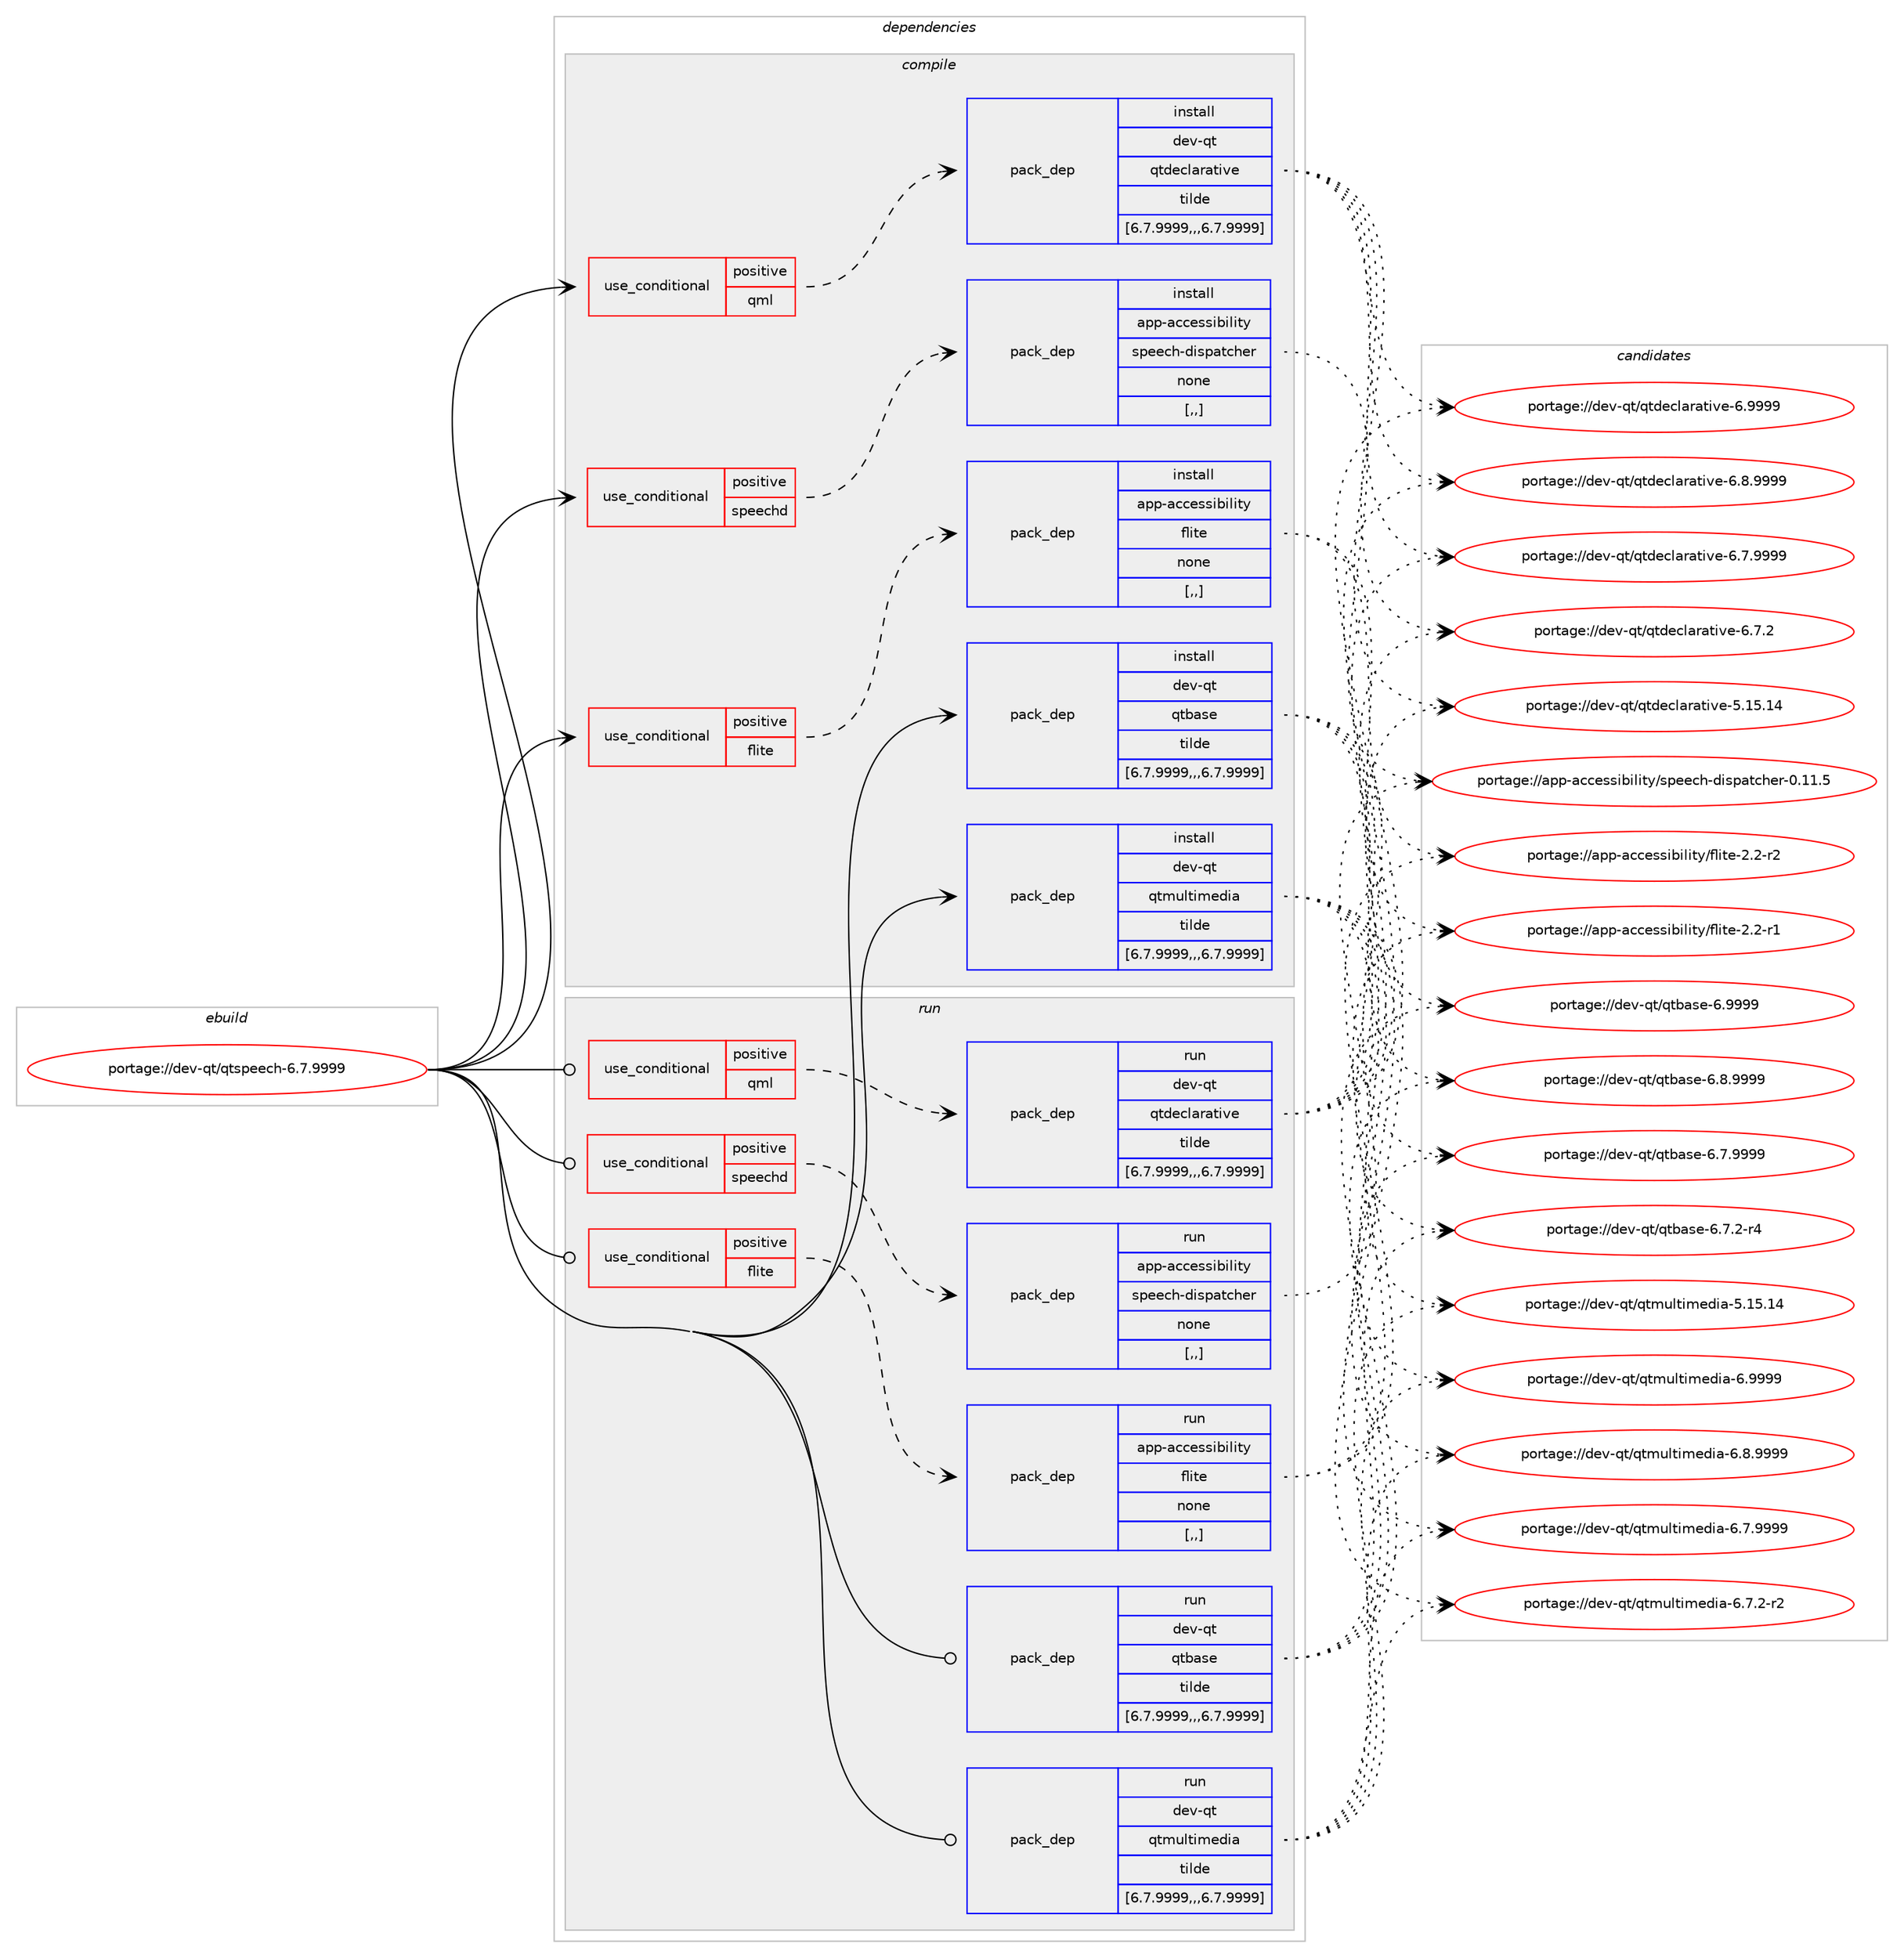 digraph prolog {

# *************
# Graph options
# *************

newrank=true;
concentrate=true;
compound=true;
graph [rankdir=LR,fontname=Helvetica,fontsize=10,ranksep=1.5];#, ranksep=2.5, nodesep=0.2];
edge  [arrowhead=vee];
node  [fontname=Helvetica,fontsize=10];

# **********
# The ebuild
# **********

subgraph cluster_leftcol {
color=gray;
label=<<i>ebuild</i>>;
id [label="portage://dev-qt/qtspeech-6.7.9999", color=red, width=4, href="../dev-qt/qtspeech-6.7.9999.svg"];
}

# ****************
# The dependencies
# ****************

subgraph cluster_midcol {
color=gray;
label=<<i>dependencies</i>>;
subgraph cluster_compile {
fillcolor="#eeeeee";
style=filled;
label=<<i>compile</i>>;
subgraph cond173080 {
dependency666227 [label=<<TABLE BORDER="0" CELLBORDER="1" CELLSPACING="0" CELLPADDING="4"><TR><TD ROWSPAN="3" CELLPADDING="10">use_conditional</TD></TR><TR><TD>positive</TD></TR><TR><TD>flite</TD></TR></TABLE>>, shape=none, color=red];
subgraph pack488280 {
dependency666228 [label=<<TABLE BORDER="0" CELLBORDER="1" CELLSPACING="0" CELLPADDING="4" WIDTH="220"><TR><TD ROWSPAN="6" CELLPADDING="30">pack_dep</TD></TR><TR><TD WIDTH="110">install</TD></TR><TR><TD>app-accessibility</TD></TR><TR><TD>flite</TD></TR><TR><TD>none</TD></TR><TR><TD>[,,]</TD></TR></TABLE>>, shape=none, color=blue];
}
dependency666227:e -> dependency666228:w [weight=20,style="dashed",arrowhead="vee"];
}
id:e -> dependency666227:w [weight=20,style="solid",arrowhead="vee"];
subgraph cond173081 {
dependency666229 [label=<<TABLE BORDER="0" CELLBORDER="1" CELLSPACING="0" CELLPADDING="4"><TR><TD ROWSPAN="3" CELLPADDING="10">use_conditional</TD></TR><TR><TD>positive</TD></TR><TR><TD>qml</TD></TR></TABLE>>, shape=none, color=red];
subgraph pack488281 {
dependency666230 [label=<<TABLE BORDER="0" CELLBORDER="1" CELLSPACING="0" CELLPADDING="4" WIDTH="220"><TR><TD ROWSPAN="6" CELLPADDING="30">pack_dep</TD></TR><TR><TD WIDTH="110">install</TD></TR><TR><TD>dev-qt</TD></TR><TR><TD>qtdeclarative</TD></TR><TR><TD>tilde</TD></TR><TR><TD>[6.7.9999,,,6.7.9999]</TD></TR></TABLE>>, shape=none, color=blue];
}
dependency666229:e -> dependency666230:w [weight=20,style="dashed",arrowhead="vee"];
}
id:e -> dependency666229:w [weight=20,style="solid",arrowhead="vee"];
subgraph cond173082 {
dependency666231 [label=<<TABLE BORDER="0" CELLBORDER="1" CELLSPACING="0" CELLPADDING="4"><TR><TD ROWSPAN="3" CELLPADDING="10">use_conditional</TD></TR><TR><TD>positive</TD></TR><TR><TD>speechd</TD></TR></TABLE>>, shape=none, color=red];
subgraph pack488282 {
dependency666232 [label=<<TABLE BORDER="0" CELLBORDER="1" CELLSPACING="0" CELLPADDING="4" WIDTH="220"><TR><TD ROWSPAN="6" CELLPADDING="30">pack_dep</TD></TR><TR><TD WIDTH="110">install</TD></TR><TR><TD>app-accessibility</TD></TR><TR><TD>speech-dispatcher</TD></TR><TR><TD>none</TD></TR><TR><TD>[,,]</TD></TR></TABLE>>, shape=none, color=blue];
}
dependency666231:e -> dependency666232:w [weight=20,style="dashed",arrowhead="vee"];
}
id:e -> dependency666231:w [weight=20,style="solid",arrowhead="vee"];
subgraph pack488283 {
dependency666233 [label=<<TABLE BORDER="0" CELLBORDER="1" CELLSPACING="0" CELLPADDING="4" WIDTH="220"><TR><TD ROWSPAN="6" CELLPADDING="30">pack_dep</TD></TR><TR><TD WIDTH="110">install</TD></TR><TR><TD>dev-qt</TD></TR><TR><TD>qtbase</TD></TR><TR><TD>tilde</TD></TR><TR><TD>[6.7.9999,,,6.7.9999]</TD></TR></TABLE>>, shape=none, color=blue];
}
id:e -> dependency666233:w [weight=20,style="solid",arrowhead="vee"];
subgraph pack488284 {
dependency666234 [label=<<TABLE BORDER="0" CELLBORDER="1" CELLSPACING="0" CELLPADDING="4" WIDTH="220"><TR><TD ROWSPAN="6" CELLPADDING="30">pack_dep</TD></TR><TR><TD WIDTH="110">install</TD></TR><TR><TD>dev-qt</TD></TR><TR><TD>qtmultimedia</TD></TR><TR><TD>tilde</TD></TR><TR><TD>[6.7.9999,,,6.7.9999]</TD></TR></TABLE>>, shape=none, color=blue];
}
id:e -> dependency666234:w [weight=20,style="solid",arrowhead="vee"];
}
subgraph cluster_compileandrun {
fillcolor="#eeeeee";
style=filled;
label=<<i>compile and run</i>>;
}
subgraph cluster_run {
fillcolor="#eeeeee";
style=filled;
label=<<i>run</i>>;
subgraph cond173083 {
dependency666235 [label=<<TABLE BORDER="0" CELLBORDER="1" CELLSPACING="0" CELLPADDING="4"><TR><TD ROWSPAN="3" CELLPADDING="10">use_conditional</TD></TR><TR><TD>positive</TD></TR><TR><TD>flite</TD></TR></TABLE>>, shape=none, color=red];
subgraph pack488285 {
dependency666236 [label=<<TABLE BORDER="0" CELLBORDER="1" CELLSPACING="0" CELLPADDING="4" WIDTH="220"><TR><TD ROWSPAN="6" CELLPADDING="30">pack_dep</TD></TR><TR><TD WIDTH="110">run</TD></TR><TR><TD>app-accessibility</TD></TR><TR><TD>flite</TD></TR><TR><TD>none</TD></TR><TR><TD>[,,]</TD></TR></TABLE>>, shape=none, color=blue];
}
dependency666235:e -> dependency666236:w [weight=20,style="dashed",arrowhead="vee"];
}
id:e -> dependency666235:w [weight=20,style="solid",arrowhead="odot"];
subgraph cond173084 {
dependency666237 [label=<<TABLE BORDER="0" CELLBORDER="1" CELLSPACING="0" CELLPADDING="4"><TR><TD ROWSPAN="3" CELLPADDING="10">use_conditional</TD></TR><TR><TD>positive</TD></TR><TR><TD>qml</TD></TR></TABLE>>, shape=none, color=red];
subgraph pack488286 {
dependency666238 [label=<<TABLE BORDER="0" CELLBORDER="1" CELLSPACING="0" CELLPADDING="4" WIDTH="220"><TR><TD ROWSPAN="6" CELLPADDING="30">pack_dep</TD></TR><TR><TD WIDTH="110">run</TD></TR><TR><TD>dev-qt</TD></TR><TR><TD>qtdeclarative</TD></TR><TR><TD>tilde</TD></TR><TR><TD>[6.7.9999,,,6.7.9999]</TD></TR></TABLE>>, shape=none, color=blue];
}
dependency666237:e -> dependency666238:w [weight=20,style="dashed",arrowhead="vee"];
}
id:e -> dependency666237:w [weight=20,style="solid",arrowhead="odot"];
subgraph cond173085 {
dependency666239 [label=<<TABLE BORDER="0" CELLBORDER="1" CELLSPACING="0" CELLPADDING="4"><TR><TD ROWSPAN="3" CELLPADDING="10">use_conditional</TD></TR><TR><TD>positive</TD></TR><TR><TD>speechd</TD></TR></TABLE>>, shape=none, color=red];
subgraph pack488287 {
dependency666240 [label=<<TABLE BORDER="0" CELLBORDER="1" CELLSPACING="0" CELLPADDING="4" WIDTH="220"><TR><TD ROWSPAN="6" CELLPADDING="30">pack_dep</TD></TR><TR><TD WIDTH="110">run</TD></TR><TR><TD>app-accessibility</TD></TR><TR><TD>speech-dispatcher</TD></TR><TR><TD>none</TD></TR><TR><TD>[,,]</TD></TR></TABLE>>, shape=none, color=blue];
}
dependency666239:e -> dependency666240:w [weight=20,style="dashed",arrowhead="vee"];
}
id:e -> dependency666239:w [weight=20,style="solid",arrowhead="odot"];
subgraph pack488288 {
dependency666241 [label=<<TABLE BORDER="0" CELLBORDER="1" CELLSPACING="0" CELLPADDING="4" WIDTH="220"><TR><TD ROWSPAN="6" CELLPADDING="30">pack_dep</TD></TR><TR><TD WIDTH="110">run</TD></TR><TR><TD>dev-qt</TD></TR><TR><TD>qtbase</TD></TR><TR><TD>tilde</TD></TR><TR><TD>[6.7.9999,,,6.7.9999]</TD></TR></TABLE>>, shape=none, color=blue];
}
id:e -> dependency666241:w [weight=20,style="solid",arrowhead="odot"];
subgraph pack488289 {
dependency666242 [label=<<TABLE BORDER="0" CELLBORDER="1" CELLSPACING="0" CELLPADDING="4" WIDTH="220"><TR><TD ROWSPAN="6" CELLPADDING="30">pack_dep</TD></TR><TR><TD WIDTH="110">run</TD></TR><TR><TD>dev-qt</TD></TR><TR><TD>qtmultimedia</TD></TR><TR><TD>tilde</TD></TR><TR><TD>[6.7.9999,,,6.7.9999]</TD></TR></TABLE>>, shape=none, color=blue];
}
id:e -> dependency666242:w [weight=20,style="solid",arrowhead="odot"];
}
}

# **************
# The candidates
# **************

subgraph cluster_choices {
rank=same;
color=gray;
label=<<i>candidates</i>>;

subgraph choice488280 {
color=black;
nodesep=1;
choice97112112459799991011151151059810510810511612147102108105116101455046504511450 [label="portage://app-accessibility/flite-2.2-r2", color=red, width=4,href="../app-accessibility/flite-2.2-r2.svg"];
choice97112112459799991011151151059810510810511612147102108105116101455046504511449 [label="portage://app-accessibility/flite-2.2-r1", color=red, width=4,href="../app-accessibility/flite-2.2-r1.svg"];
dependency666228:e -> choice97112112459799991011151151059810510810511612147102108105116101455046504511450:w [style=dotted,weight="100"];
dependency666228:e -> choice97112112459799991011151151059810510810511612147102108105116101455046504511449:w [style=dotted,weight="100"];
}
subgraph choice488281 {
color=black;
nodesep=1;
choice100101118451131164711311610010199108971149711610511810145544657575757 [label="portage://dev-qt/qtdeclarative-6.9999", color=red, width=4,href="../dev-qt/qtdeclarative-6.9999.svg"];
choice1001011184511311647113116100101991089711497116105118101455446564657575757 [label="portage://dev-qt/qtdeclarative-6.8.9999", color=red, width=4,href="../dev-qt/qtdeclarative-6.8.9999.svg"];
choice1001011184511311647113116100101991089711497116105118101455446554657575757 [label="portage://dev-qt/qtdeclarative-6.7.9999", color=red, width=4,href="../dev-qt/qtdeclarative-6.7.9999.svg"];
choice1001011184511311647113116100101991089711497116105118101455446554650 [label="portage://dev-qt/qtdeclarative-6.7.2", color=red, width=4,href="../dev-qt/qtdeclarative-6.7.2.svg"];
choice10010111845113116471131161001019910897114971161051181014553464953464952 [label="portage://dev-qt/qtdeclarative-5.15.14", color=red, width=4,href="../dev-qt/qtdeclarative-5.15.14.svg"];
dependency666230:e -> choice100101118451131164711311610010199108971149711610511810145544657575757:w [style=dotted,weight="100"];
dependency666230:e -> choice1001011184511311647113116100101991089711497116105118101455446564657575757:w [style=dotted,weight="100"];
dependency666230:e -> choice1001011184511311647113116100101991089711497116105118101455446554657575757:w [style=dotted,weight="100"];
dependency666230:e -> choice1001011184511311647113116100101991089711497116105118101455446554650:w [style=dotted,weight="100"];
dependency666230:e -> choice10010111845113116471131161001019910897114971161051181014553464953464952:w [style=dotted,weight="100"];
}
subgraph choice488282 {
color=black;
nodesep=1;
choice971121124597999910111511510598105108105116121471151121011019910445100105115112971169910410111445484649494653 [label="portage://app-accessibility/speech-dispatcher-0.11.5", color=red, width=4,href="../app-accessibility/speech-dispatcher-0.11.5.svg"];
dependency666232:e -> choice971121124597999910111511510598105108105116121471151121011019910445100105115112971169910410111445484649494653:w [style=dotted,weight="100"];
}
subgraph choice488283 {
color=black;
nodesep=1;
choice1001011184511311647113116989711510145544657575757 [label="portage://dev-qt/qtbase-6.9999", color=red, width=4,href="../dev-qt/qtbase-6.9999.svg"];
choice10010111845113116471131169897115101455446564657575757 [label="portage://dev-qt/qtbase-6.8.9999", color=red, width=4,href="../dev-qt/qtbase-6.8.9999.svg"];
choice10010111845113116471131169897115101455446554657575757 [label="portage://dev-qt/qtbase-6.7.9999", color=red, width=4,href="../dev-qt/qtbase-6.7.9999.svg"];
choice100101118451131164711311698971151014554465546504511452 [label="portage://dev-qt/qtbase-6.7.2-r4", color=red, width=4,href="../dev-qt/qtbase-6.7.2-r4.svg"];
dependency666233:e -> choice1001011184511311647113116989711510145544657575757:w [style=dotted,weight="100"];
dependency666233:e -> choice10010111845113116471131169897115101455446564657575757:w [style=dotted,weight="100"];
dependency666233:e -> choice10010111845113116471131169897115101455446554657575757:w [style=dotted,weight="100"];
dependency666233:e -> choice100101118451131164711311698971151014554465546504511452:w [style=dotted,weight="100"];
}
subgraph choice488284 {
color=black;
nodesep=1;
choice10010111845113116471131161091171081161051091011001059745544657575757 [label="portage://dev-qt/qtmultimedia-6.9999", color=red, width=4,href="../dev-qt/qtmultimedia-6.9999.svg"];
choice100101118451131164711311610911710811610510910110010597455446564657575757 [label="portage://dev-qt/qtmultimedia-6.8.9999", color=red, width=4,href="../dev-qt/qtmultimedia-6.8.9999.svg"];
choice100101118451131164711311610911710811610510910110010597455446554657575757 [label="portage://dev-qt/qtmultimedia-6.7.9999", color=red, width=4,href="../dev-qt/qtmultimedia-6.7.9999.svg"];
choice1001011184511311647113116109117108116105109101100105974554465546504511450 [label="portage://dev-qt/qtmultimedia-6.7.2-r2", color=red, width=4,href="../dev-qt/qtmultimedia-6.7.2-r2.svg"];
choice1001011184511311647113116109117108116105109101100105974553464953464952 [label="portage://dev-qt/qtmultimedia-5.15.14", color=red, width=4,href="../dev-qt/qtmultimedia-5.15.14.svg"];
dependency666234:e -> choice10010111845113116471131161091171081161051091011001059745544657575757:w [style=dotted,weight="100"];
dependency666234:e -> choice100101118451131164711311610911710811610510910110010597455446564657575757:w [style=dotted,weight="100"];
dependency666234:e -> choice100101118451131164711311610911710811610510910110010597455446554657575757:w [style=dotted,weight="100"];
dependency666234:e -> choice1001011184511311647113116109117108116105109101100105974554465546504511450:w [style=dotted,weight="100"];
dependency666234:e -> choice1001011184511311647113116109117108116105109101100105974553464953464952:w [style=dotted,weight="100"];
}
subgraph choice488285 {
color=black;
nodesep=1;
choice97112112459799991011151151059810510810511612147102108105116101455046504511450 [label="portage://app-accessibility/flite-2.2-r2", color=red, width=4,href="../app-accessibility/flite-2.2-r2.svg"];
choice97112112459799991011151151059810510810511612147102108105116101455046504511449 [label="portage://app-accessibility/flite-2.2-r1", color=red, width=4,href="../app-accessibility/flite-2.2-r1.svg"];
dependency666236:e -> choice97112112459799991011151151059810510810511612147102108105116101455046504511450:w [style=dotted,weight="100"];
dependency666236:e -> choice97112112459799991011151151059810510810511612147102108105116101455046504511449:w [style=dotted,weight="100"];
}
subgraph choice488286 {
color=black;
nodesep=1;
choice100101118451131164711311610010199108971149711610511810145544657575757 [label="portage://dev-qt/qtdeclarative-6.9999", color=red, width=4,href="../dev-qt/qtdeclarative-6.9999.svg"];
choice1001011184511311647113116100101991089711497116105118101455446564657575757 [label="portage://dev-qt/qtdeclarative-6.8.9999", color=red, width=4,href="../dev-qt/qtdeclarative-6.8.9999.svg"];
choice1001011184511311647113116100101991089711497116105118101455446554657575757 [label="portage://dev-qt/qtdeclarative-6.7.9999", color=red, width=4,href="../dev-qt/qtdeclarative-6.7.9999.svg"];
choice1001011184511311647113116100101991089711497116105118101455446554650 [label="portage://dev-qt/qtdeclarative-6.7.2", color=red, width=4,href="../dev-qt/qtdeclarative-6.7.2.svg"];
choice10010111845113116471131161001019910897114971161051181014553464953464952 [label="portage://dev-qt/qtdeclarative-5.15.14", color=red, width=4,href="../dev-qt/qtdeclarative-5.15.14.svg"];
dependency666238:e -> choice100101118451131164711311610010199108971149711610511810145544657575757:w [style=dotted,weight="100"];
dependency666238:e -> choice1001011184511311647113116100101991089711497116105118101455446564657575757:w [style=dotted,weight="100"];
dependency666238:e -> choice1001011184511311647113116100101991089711497116105118101455446554657575757:w [style=dotted,weight="100"];
dependency666238:e -> choice1001011184511311647113116100101991089711497116105118101455446554650:w [style=dotted,weight="100"];
dependency666238:e -> choice10010111845113116471131161001019910897114971161051181014553464953464952:w [style=dotted,weight="100"];
}
subgraph choice488287 {
color=black;
nodesep=1;
choice971121124597999910111511510598105108105116121471151121011019910445100105115112971169910410111445484649494653 [label="portage://app-accessibility/speech-dispatcher-0.11.5", color=red, width=4,href="../app-accessibility/speech-dispatcher-0.11.5.svg"];
dependency666240:e -> choice971121124597999910111511510598105108105116121471151121011019910445100105115112971169910410111445484649494653:w [style=dotted,weight="100"];
}
subgraph choice488288 {
color=black;
nodesep=1;
choice1001011184511311647113116989711510145544657575757 [label="portage://dev-qt/qtbase-6.9999", color=red, width=4,href="../dev-qt/qtbase-6.9999.svg"];
choice10010111845113116471131169897115101455446564657575757 [label="portage://dev-qt/qtbase-6.8.9999", color=red, width=4,href="../dev-qt/qtbase-6.8.9999.svg"];
choice10010111845113116471131169897115101455446554657575757 [label="portage://dev-qt/qtbase-6.7.9999", color=red, width=4,href="../dev-qt/qtbase-6.7.9999.svg"];
choice100101118451131164711311698971151014554465546504511452 [label="portage://dev-qt/qtbase-6.7.2-r4", color=red, width=4,href="../dev-qt/qtbase-6.7.2-r4.svg"];
dependency666241:e -> choice1001011184511311647113116989711510145544657575757:w [style=dotted,weight="100"];
dependency666241:e -> choice10010111845113116471131169897115101455446564657575757:w [style=dotted,weight="100"];
dependency666241:e -> choice10010111845113116471131169897115101455446554657575757:w [style=dotted,weight="100"];
dependency666241:e -> choice100101118451131164711311698971151014554465546504511452:w [style=dotted,weight="100"];
}
subgraph choice488289 {
color=black;
nodesep=1;
choice10010111845113116471131161091171081161051091011001059745544657575757 [label="portage://dev-qt/qtmultimedia-6.9999", color=red, width=4,href="../dev-qt/qtmultimedia-6.9999.svg"];
choice100101118451131164711311610911710811610510910110010597455446564657575757 [label="portage://dev-qt/qtmultimedia-6.8.9999", color=red, width=4,href="../dev-qt/qtmultimedia-6.8.9999.svg"];
choice100101118451131164711311610911710811610510910110010597455446554657575757 [label="portage://dev-qt/qtmultimedia-6.7.9999", color=red, width=4,href="../dev-qt/qtmultimedia-6.7.9999.svg"];
choice1001011184511311647113116109117108116105109101100105974554465546504511450 [label="portage://dev-qt/qtmultimedia-6.7.2-r2", color=red, width=4,href="../dev-qt/qtmultimedia-6.7.2-r2.svg"];
choice1001011184511311647113116109117108116105109101100105974553464953464952 [label="portage://dev-qt/qtmultimedia-5.15.14", color=red, width=4,href="../dev-qt/qtmultimedia-5.15.14.svg"];
dependency666242:e -> choice10010111845113116471131161091171081161051091011001059745544657575757:w [style=dotted,weight="100"];
dependency666242:e -> choice100101118451131164711311610911710811610510910110010597455446564657575757:w [style=dotted,weight="100"];
dependency666242:e -> choice100101118451131164711311610911710811610510910110010597455446554657575757:w [style=dotted,weight="100"];
dependency666242:e -> choice1001011184511311647113116109117108116105109101100105974554465546504511450:w [style=dotted,weight="100"];
dependency666242:e -> choice1001011184511311647113116109117108116105109101100105974553464953464952:w [style=dotted,weight="100"];
}
}

}
